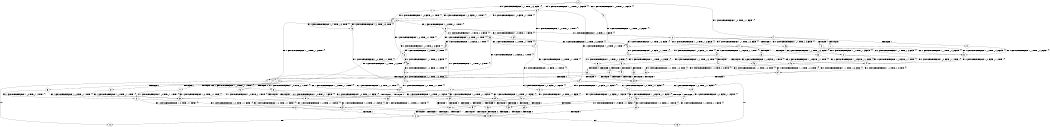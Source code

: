 digraph BCG {
size = "7, 10.5";
center = TRUE;
node [shape = circle];
0 [peripheries = 2];
0 -> 1 [label = "EX !0 !ATOMIC_EXCH_BRANCH (1, +1, TRUE, +1, 3, FALSE) !{}"];
0 -> 2 [label = "EX !1 !ATOMIC_EXCH_BRANCH (1, +0, TRUE, +1, 1, FALSE) !{}"];
0 -> 3 [label = "EX !0 !ATOMIC_EXCH_BRANCH (1, +1, TRUE, +1, 3, FALSE) !{}"];
0 -> 4 [label = "EX !1 !ATOMIC_EXCH_BRANCH (1, +0, TRUE, +1, 1, FALSE) !{}"];
1 -> 5 [label = "EX !0 !ATOMIC_EXCH_BRANCH (1, +0, FALSE, +1, 1, TRUE) !{}"];
2 -> 6 [label = "EX !0 !ATOMIC_EXCH_BRANCH (1, +1, TRUE, +1, 3, FALSE) !{}"];
3 -> 5 [label = "EX !0 !ATOMIC_EXCH_BRANCH (1, +0, FALSE, +1, 1, TRUE) !{}"];
3 -> 7 [label = "EX !1 !ATOMIC_EXCH_BRANCH (1, +0, TRUE, +1, 1, TRUE) !{}"];
3 -> 8 [label = "EX !0 !ATOMIC_EXCH_BRANCH (1, +0, FALSE, +1, 1, TRUE) !{}"];
3 -> 9 [label = "EX !1 !ATOMIC_EXCH_BRANCH (1, +0, TRUE, +1, 1, TRUE) !{}"];
4 -> 6 [label = "EX !0 !ATOMIC_EXCH_BRANCH (1, +1, TRUE, +1, 3, FALSE) !{}"];
4 -> 10 [label = "TERMINATE !1"];
4 -> 11 [label = "EX !0 !ATOMIC_EXCH_BRANCH (1, +1, TRUE, +1, 3, FALSE) !{}"];
4 -> 12 [label = "TERMINATE !1"];
5 -> 13 [label = "EX !0 !ATOMIC_EXCH_BRANCH (1, +1, TRUE, +1, 3, TRUE) !{}"];
6 -> 14 [label = "EX !0 !ATOMIC_EXCH_BRANCH (1, +0, FALSE, +1, 1, TRUE) !{}"];
7 -> 15 [label = "EX !0 !ATOMIC_EXCH_BRANCH (1, +0, FALSE, +1, 1, FALSE) !{}"];
8 -> 13 [label = "EX !0 !ATOMIC_EXCH_BRANCH (1, +1, TRUE, +1, 3, TRUE) !{}"];
8 -> 16 [label = "EX !1 !ATOMIC_EXCH_BRANCH (1, +0, TRUE, +1, 1, TRUE) !{}"];
8 -> 17 [label = "EX !0 !ATOMIC_EXCH_BRANCH (1, +1, TRUE, +1, 3, TRUE) !{}"];
8 -> 18 [label = "EX !1 !ATOMIC_EXCH_BRANCH (1, +0, TRUE, +1, 1, TRUE) !{}"];
9 -> 15 [label = "EX !0 !ATOMIC_EXCH_BRANCH (1, +0, FALSE, +1, 1, FALSE) !{}"];
9 -> 19 [label = "EX !1 !ATOMIC_EXCH_BRANCH (1, +0, TRUE, +1, 1, FALSE) !{}"];
9 -> 20 [label = "EX !0 !ATOMIC_EXCH_BRANCH (1, +0, FALSE, +1, 1, FALSE) !{}"];
9 -> 21 [label = "EX !1 !ATOMIC_EXCH_BRANCH (1, +0, TRUE, +1, 1, FALSE) !{}"];
10 -> 22 [label = "EX !0 !ATOMIC_EXCH_BRANCH (1, +1, TRUE, +1, 3, FALSE) !{}"];
11 -> 14 [label = "EX !0 !ATOMIC_EXCH_BRANCH (1, +0, FALSE, +1, 1, TRUE) !{}"];
11 -> 23 [label = "TERMINATE !1"];
11 -> 24 [label = "EX !0 !ATOMIC_EXCH_BRANCH (1, +0, FALSE, +1, 1, TRUE) !{}"];
11 -> 25 [label = "TERMINATE !1"];
12 -> 22 [label = "EX !0 !ATOMIC_EXCH_BRANCH (1, +1, TRUE, +1, 3, FALSE) !{}"];
12 -> 26 [label = "EX !0 !ATOMIC_EXCH_BRANCH (1, +1, TRUE, +1, 3, FALSE) !{}"];
13 -> 27 [label = "EX !1 !ATOMIC_EXCH_BRANCH (1, +0, TRUE, +1, 1, TRUE) !{}"];
14 -> 28 [label = "EX !0 !ATOMIC_EXCH_BRANCH (1, +1, TRUE, +1, 3, TRUE) !{}"];
15 -> 29 [label = "EX !1 !ATOMIC_EXCH_BRANCH (1, +0, TRUE, +1, 1, FALSE) !{}"];
16 -> 30 [label = "EX !0 !ATOMIC_EXCH_BRANCH (1, +1, TRUE, +1, 3, FALSE) !{}"];
17 -> 27 [label = "EX !1 !ATOMIC_EXCH_BRANCH (1, +0, TRUE, +1, 1, TRUE) !{}"];
17 -> 31 [label = "TERMINATE !0"];
17 -> 32 [label = "EX !1 !ATOMIC_EXCH_BRANCH (1, +0, TRUE, +1, 1, TRUE) !{}"];
17 -> 33 [label = "TERMINATE !0"];
18 -> 30 [label = "EX !0 !ATOMIC_EXCH_BRANCH (1, +1, TRUE, +1, 3, FALSE) !{}"];
18 -> 34 [label = "EX !1 !ATOMIC_EXCH_BRANCH (1, +0, TRUE, +1, 1, FALSE) !{}"];
18 -> 35 [label = "EX !0 !ATOMIC_EXCH_BRANCH (1, +1, TRUE, +1, 3, FALSE) !{}"];
18 -> 36 [label = "EX !1 !ATOMIC_EXCH_BRANCH (1, +0, TRUE, +1, 1, FALSE) !{}"];
19 -> 37 [label = "EX !0 !ATOMIC_EXCH_BRANCH (1, +0, FALSE, +1, 1, FALSE) !{}"];
20 -> 29 [label = "EX !1 !ATOMIC_EXCH_BRANCH (1, +0, TRUE, +1, 1, FALSE) !{}"];
20 -> 38 [label = "TERMINATE !0"];
20 -> 39 [label = "EX !1 !ATOMIC_EXCH_BRANCH (1, +0, TRUE, +1, 1, FALSE) !{}"];
20 -> 40 [label = "TERMINATE !0"];
21 -> 37 [label = "EX !0 !ATOMIC_EXCH_BRANCH (1, +0, FALSE, +1, 1, FALSE) !{}"];
21 -> 41 [label = "TERMINATE !1"];
21 -> 42 [label = "EX !0 !ATOMIC_EXCH_BRANCH (1, +0, FALSE, +1, 1, FALSE) !{}"];
21 -> 43 [label = "TERMINATE !1"];
22 -> 44 [label = "EX !0 !ATOMIC_EXCH_BRANCH (1, +0, FALSE, +1, 1, TRUE) !{}"];
23 -> 44 [label = "EX !0 !ATOMIC_EXCH_BRANCH (1, +0, FALSE, +1, 1, TRUE) !{}"];
24 -> 28 [label = "EX !0 !ATOMIC_EXCH_BRANCH (1, +1, TRUE, +1, 3, TRUE) !{}"];
24 -> 45 [label = "TERMINATE !1"];
24 -> 46 [label = "EX !0 !ATOMIC_EXCH_BRANCH (1, +1, TRUE, +1, 3, TRUE) !{}"];
24 -> 47 [label = "TERMINATE !1"];
25 -> 44 [label = "EX !0 !ATOMIC_EXCH_BRANCH (1, +0, FALSE, +1, 1, TRUE) !{}"];
25 -> 48 [label = "EX !0 !ATOMIC_EXCH_BRANCH (1, +0, FALSE, +1, 1, TRUE) !{}"];
26 -> 44 [label = "EX !0 !ATOMIC_EXCH_BRANCH (1, +0, FALSE, +1, 1, TRUE) !{}"];
26 -> 48 [label = "EX !0 !ATOMIC_EXCH_BRANCH (1, +0, FALSE, +1, 1, TRUE) !{}"];
27 -> 29 [label = "EX !1 !ATOMIC_EXCH_BRANCH (1, +0, TRUE, +1, 1, FALSE) !{}"];
28 -> 49 [label = "TERMINATE !0"];
29 -> 50 [label = "TERMINATE !0"];
30 -> 51 [label = "EX !0 !ATOMIC_EXCH_BRANCH (1, +0, FALSE, +1, 1, TRUE) !{}"];
31 -> 52 [label = "EX !1 !ATOMIC_EXCH_BRANCH (1, +0, TRUE, +1, 1, TRUE) !{}"];
32 -> 29 [label = "EX !1 !ATOMIC_EXCH_BRANCH (1, +0, TRUE, +1, 1, FALSE) !{}"];
32 -> 38 [label = "TERMINATE !0"];
32 -> 39 [label = "EX !1 !ATOMIC_EXCH_BRANCH (1, +0, TRUE, +1, 1, FALSE) !{}"];
32 -> 40 [label = "TERMINATE !0"];
33 -> 52 [label = "EX !1 !ATOMIC_EXCH_BRANCH (1, +0, TRUE, +1, 1, TRUE) !{}"];
33 -> 53 [label = "EX !1 !ATOMIC_EXCH_BRANCH (1, +0, TRUE, +1, 1, TRUE) !{}"];
34 -> 6 [label = "EX !0 !ATOMIC_EXCH_BRANCH (1, +1, TRUE, +1, 3, FALSE) !{}"];
35 -> 51 [label = "EX !0 !ATOMIC_EXCH_BRANCH (1, +0, FALSE, +1, 1, TRUE) !{}"];
35 -> 7 [label = "EX !1 !ATOMIC_EXCH_BRANCH (1, +0, TRUE, +1, 1, TRUE) !{}"];
35 -> 54 [label = "EX !0 !ATOMIC_EXCH_BRANCH (1, +0, FALSE, +1, 1, TRUE) !{}"];
35 -> 9 [label = "EX !1 !ATOMIC_EXCH_BRANCH (1, +0, TRUE, +1, 1, TRUE) !{}"];
36 -> 6 [label = "EX !0 !ATOMIC_EXCH_BRANCH (1, +1, TRUE, +1, 3, FALSE) !{}"];
36 -> 55 [label = "TERMINATE !1"];
36 -> 11 [label = "EX !0 !ATOMIC_EXCH_BRANCH (1, +1, TRUE, +1, 3, FALSE) !{}"];
36 -> 56 [label = "TERMINATE !1"];
37 -> 50 [label = "TERMINATE !0"];
38 -> 57 [label = "EX !1 !ATOMIC_EXCH_BRANCH (1, +0, TRUE, +1, 1, FALSE) !{}"];
39 -> 50 [label = "TERMINATE !0"];
39 -> 58 [label = "TERMINATE !1"];
39 -> 59 [label = "TERMINATE !0"];
39 -> 60 [label = "TERMINATE !1"];
40 -> 57 [label = "EX !1 !ATOMIC_EXCH_BRANCH (1, +0, TRUE, +1, 1, FALSE) !{}"];
40 -> 61 [label = "EX !1 !ATOMIC_EXCH_BRANCH (1, +0, TRUE, +1, 1, FALSE) !{}"];
41 -> 62 [label = "EX !0 !ATOMIC_EXCH_BRANCH (1, +0, FALSE, +1, 1, FALSE) !{}"];
42 -> 50 [label = "TERMINATE !0"];
42 -> 58 [label = "TERMINATE !1"];
42 -> 59 [label = "TERMINATE !0"];
42 -> 60 [label = "TERMINATE !1"];
43 -> 62 [label = "EX !0 !ATOMIC_EXCH_BRANCH (1, +0, FALSE, +1, 1, FALSE) !{}"];
43 -> 63 [label = "EX !0 !ATOMIC_EXCH_BRANCH (1, +0, FALSE, +1, 1, FALSE) !{}"];
44 -> 64 [label = "EX !0 !ATOMIC_EXCH_BRANCH (1, +1, TRUE, +1, 3, TRUE) !{}"];
45 -> 64 [label = "EX !0 !ATOMIC_EXCH_BRANCH (1, +1, TRUE, +1, 3, TRUE) !{}"];
46 -> 49 [label = "TERMINATE !0"];
46 -> 65 [label = "TERMINATE !1"];
46 -> 66 [label = "TERMINATE !0"];
46 -> 67 [label = "TERMINATE !1"];
47 -> 64 [label = "EX !0 !ATOMIC_EXCH_BRANCH (1, +1, TRUE, +1, 3, TRUE) !{}"];
47 -> 68 [label = "EX !0 !ATOMIC_EXCH_BRANCH (1, +1, TRUE, +1, 3, TRUE) !{}"];
48 -> 64 [label = "EX !0 !ATOMIC_EXCH_BRANCH (1, +1, TRUE, +1, 3, TRUE) !{}"];
48 -> 68 [label = "EX !0 !ATOMIC_EXCH_BRANCH (1, +1, TRUE, +1, 3, TRUE) !{}"];
49 -> 69 [label = "TERMINATE !1"];
50 -> 70 [label = "TERMINATE !1"];
51 -> 71 [label = "EX !0 !ATOMIC_EXCH_BRANCH (1, +1, TRUE, +1, 3, TRUE) !{}"];
52 -> 57 [label = "EX !1 !ATOMIC_EXCH_BRANCH (1, +0, TRUE, +1, 1, FALSE) !{}"];
53 -> 57 [label = "EX !1 !ATOMIC_EXCH_BRANCH (1, +0, TRUE, +1, 1, FALSE) !{}"];
53 -> 61 [label = "EX !1 !ATOMIC_EXCH_BRANCH (1, +0, TRUE, +1, 1, FALSE) !{}"];
54 -> 71 [label = "EX !0 !ATOMIC_EXCH_BRANCH (1, +1, TRUE, +1, 3, TRUE) !{}"];
54 -> 16 [label = "EX !1 !ATOMIC_EXCH_BRANCH (1, +0, TRUE, +1, 1, TRUE) !{}"];
54 -> 72 [label = "EX !0 !ATOMIC_EXCH_BRANCH (1, +1, TRUE, +1, 3, TRUE) !{}"];
54 -> 18 [label = "EX !1 !ATOMIC_EXCH_BRANCH (1, +0, TRUE, +1, 1, TRUE) !{}"];
55 -> 22 [label = "EX !0 !ATOMIC_EXCH_BRANCH (1, +1, TRUE, +1, 3, FALSE) !{}"];
56 -> 22 [label = "EX !0 !ATOMIC_EXCH_BRANCH (1, +1, TRUE, +1, 3, FALSE) !{}"];
56 -> 26 [label = "EX !0 !ATOMIC_EXCH_BRANCH (1, +1, TRUE, +1, 3, FALSE) !{}"];
57 -> 70 [label = "TERMINATE !1"];
58 -> 70 [label = "TERMINATE !0"];
59 -> 70 [label = "TERMINATE !1"];
59 -> 73 [label = "TERMINATE !1"];
60 -> 70 [label = "TERMINATE !0"];
60 -> 73 [label = "TERMINATE !0"];
61 -> 70 [label = "TERMINATE !1"];
61 -> 73 [label = "TERMINATE !1"];
62 -> 70 [label = "TERMINATE !0"];
63 -> 70 [label = "TERMINATE !0"];
63 -> 73 [label = "TERMINATE !0"];
64 -> 69 [label = "TERMINATE !0"];
65 -> 69 [label = "TERMINATE !0"];
66 -> 69 [label = "TERMINATE !1"];
66 -> 74 [label = "TERMINATE !1"];
67 -> 69 [label = "TERMINATE !0"];
67 -> 74 [label = "TERMINATE !0"];
68 -> 69 [label = "TERMINATE !0"];
68 -> 74 [label = "TERMINATE !0"];
69 -> 75 [label = "exit"];
70 -> 75 [label = "exit"];
71 -> 27 [label = "EX !1 !ATOMIC_EXCH_BRANCH (1, +0, TRUE, +1, 1, TRUE) !{}"];
72 -> 27 [label = "EX !1 !ATOMIC_EXCH_BRANCH (1, +0, TRUE, +1, 1, TRUE) !{}"];
72 -> 76 [label = "TERMINATE !0"];
72 -> 32 [label = "EX !1 !ATOMIC_EXCH_BRANCH (1, +0, TRUE, +1, 1, TRUE) !{}"];
72 -> 77 [label = "TERMINATE !0"];
73 -> 78 [label = "exit"];
74 -> 78 [label = "exit"];
76 -> 52 [label = "EX !1 !ATOMIC_EXCH_BRANCH (1, +0, TRUE, +1, 1, TRUE) !{}"];
77 -> 52 [label = "EX !1 !ATOMIC_EXCH_BRANCH (1, +0, TRUE, +1, 1, TRUE) !{}"];
77 -> 53 [label = "EX !1 !ATOMIC_EXCH_BRANCH (1, +0, TRUE, +1, 1, TRUE) !{}"];
}

